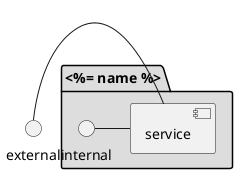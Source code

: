 @startuml

interface external

package "<%= name %>" #dddddd {
    component service
    interface internal
}
external - service
internal - service
@enduml
